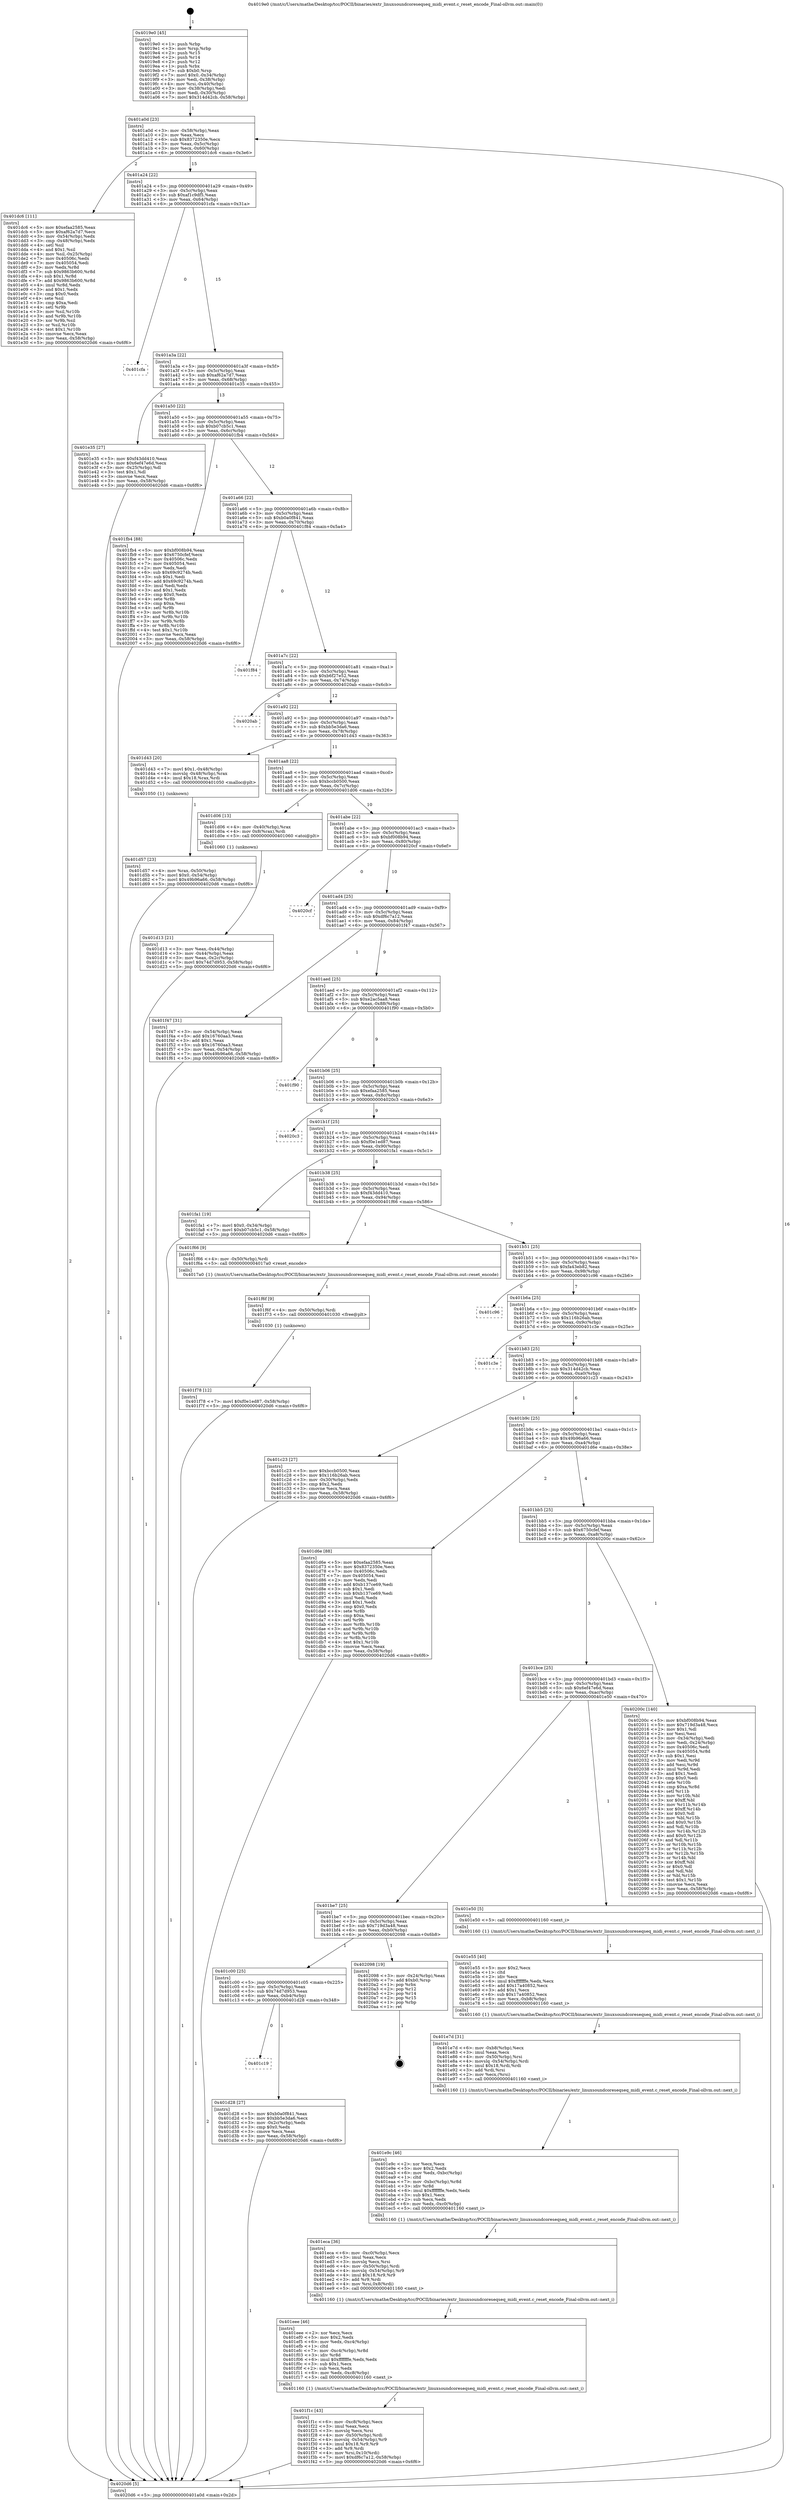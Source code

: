 digraph "0x4019e0" {
  label = "0x4019e0 (/mnt/c/Users/mathe/Desktop/tcc/POCII/binaries/extr_linuxsoundcoreseqseq_midi_event.c_reset_encode_Final-ollvm.out::main(0))"
  labelloc = "t"
  node[shape=record]

  Entry [label="",width=0.3,height=0.3,shape=circle,fillcolor=black,style=filled]
  "0x401a0d" [label="{
     0x401a0d [23]\l
     | [instrs]\l
     &nbsp;&nbsp;0x401a0d \<+3\>: mov -0x58(%rbp),%eax\l
     &nbsp;&nbsp;0x401a10 \<+2\>: mov %eax,%ecx\l
     &nbsp;&nbsp;0x401a12 \<+6\>: sub $0x8372350e,%ecx\l
     &nbsp;&nbsp;0x401a18 \<+3\>: mov %eax,-0x5c(%rbp)\l
     &nbsp;&nbsp;0x401a1b \<+3\>: mov %ecx,-0x60(%rbp)\l
     &nbsp;&nbsp;0x401a1e \<+6\>: je 0000000000401dc6 \<main+0x3e6\>\l
  }"]
  "0x401dc6" [label="{
     0x401dc6 [111]\l
     | [instrs]\l
     &nbsp;&nbsp;0x401dc6 \<+5\>: mov $0xefaa2585,%eax\l
     &nbsp;&nbsp;0x401dcb \<+5\>: mov $0xaf62a7d7,%ecx\l
     &nbsp;&nbsp;0x401dd0 \<+3\>: mov -0x54(%rbp),%edx\l
     &nbsp;&nbsp;0x401dd3 \<+3\>: cmp -0x48(%rbp),%edx\l
     &nbsp;&nbsp;0x401dd6 \<+4\>: setl %sil\l
     &nbsp;&nbsp;0x401dda \<+4\>: and $0x1,%sil\l
     &nbsp;&nbsp;0x401dde \<+4\>: mov %sil,-0x25(%rbp)\l
     &nbsp;&nbsp;0x401de2 \<+7\>: mov 0x40506c,%edx\l
     &nbsp;&nbsp;0x401de9 \<+7\>: mov 0x405054,%edi\l
     &nbsp;&nbsp;0x401df0 \<+3\>: mov %edx,%r8d\l
     &nbsp;&nbsp;0x401df3 \<+7\>: sub $0x9863b600,%r8d\l
     &nbsp;&nbsp;0x401dfa \<+4\>: sub $0x1,%r8d\l
     &nbsp;&nbsp;0x401dfe \<+7\>: add $0x9863b600,%r8d\l
     &nbsp;&nbsp;0x401e05 \<+4\>: imul %r8d,%edx\l
     &nbsp;&nbsp;0x401e09 \<+3\>: and $0x1,%edx\l
     &nbsp;&nbsp;0x401e0c \<+3\>: cmp $0x0,%edx\l
     &nbsp;&nbsp;0x401e0f \<+4\>: sete %sil\l
     &nbsp;&nbsp;0x401e13 \<+3\>: cmp $0xa,%edi\l
     &nbsp;&nbsp;0x401e16 \<+4\>: setl %r9b\l
     &nbsp;&nbsp;0x401e1a \<+3\>: mov %sil,%r10b\l
     &nbsp;&nbsp;0x401e1d \<+3\>: and %r9b,%r10b\l
     &nbsp;&nbsp;0x401e20 \<+3\>: xor %r9b,%sil\l
     &nbsp;&nbsp;0x401e23 \<+3\>: or %sil,%r10b\l
     &nbsp;&nbsp;0x401e26 \<+4\>: test $0x1,%r10b\l
     &nbsp;&nbsp;0x401e2a \<+3\>: cmovne %ecx,%eax\l
     &nbsp;&nbsp;0x401e2d \<+3\>: mov %eax,-0x58(%rbp)\l
     &nbsp;&nbsp;0x401e30 \<+5\>: jmp 00000000004020d6 \<main+0x6f6\>\l
  }"]
  "0x401a24" [label="{
     0x401a24 [22]\l
     | [instrs]\l
     &nbsp;&nbsp;0x401a24 \<+5\>: jmp 0000000000401a29 \<main+0x49\>\l
     &nbsp;&nbsp;0x401a29 \<+3\>: mov -0x5c(%rbp),%eax\l
     &nbsp;&nbsp;0x401a2c \<+5\>: sub $0xaf1c9df5,%eax\l
     &nbsp;&nbsp;0x401a31 \<+3\>: mov %eax,-0x64(%rbp)\l
     &nbsp;&nbsp;0x401a34 \<+6\>: je 0000000000401cfa \<main+0x31a\>\l
  }"]
  Exit [label="",width=0.3,height=0.3,shape=circle,fillcolor=black,style=filled,peripheries=2]
  "0x401cfa" [label="{
     0x401cfa\l
  }", style=dashed]
  "0x401a3a" [label="{
     0x401a3a [22]\l
     | [instrs]\l
     &nbsp;&nbsp;0x401a3a \<+5\>: jmp 0000000000401a3f \<main+0x5f\>\l
     &nbsp;&nbsp;0x401a3f \<+3\>: mov -0x5c(%rbp),%eax\l
     &nbsp;&nbsp;0x401a42 \<+5\>: sub $0xaf62a7d7,%eax\l
     &nbsp;&nbsp;0x401a47 \<+3\>: mov %eax,-0x68(%rbp)\l
     &nbsp;&nbsp;0x401a4a \<+6\>: je 0000000000401e35 \<main+0x455\>\l
  }"]
  "0x401f78" [label="{
     0x401f78 [12]\l
     | [instrs]\l
     &nbsp;&nbsp;0x401f78 \<+7\>: movl $0xf0e1ed87,-0x58(%rbp)\l
     &nbsp;&nbsp;0x401f7f \<+5\>: jmp 00000000004020d6 \<main+0x6f6\>\l
  }"]
  "0x401e35" [label="{
     0x401e35 [27]\l
     | [instrs]\l
     &nbsp;&nbsp;0x401e35 \<+5\>: mov $0xf43dd410,%eax\l
     &nbsp;&nbsp;0x401e3a \<+5\>: mov $0x6ef47e6d,%ecx\l
     &nbsp;&nbsp;0x401e3f \<+3\>: mov -0x25(%rbp),%dl\l
     &nbsp;&nbsp;0x401e42 \<+3\>: test $0x1,%dl\l
     &nbsp;&nbsp;0x401e45 \<+3\>: cmovne %ecx,%eax\l
     &nbsp;&nbsp;0x401e48 \<+3\>: mov %eax,-0x58(%rbp)\l
     &nbsp;&nbsp;0x401e4b \<+5\>: jmp 00000000004020d6 \<main+0x6f6\>\l
  }"]
  "0x401a50" [label="{
     0x401a50 [22]\l
     | [instrs]\l
     &nbsp;&nbsp;0x401a50 \<+5\>: jmp 0000000000401a55 \<main+0x75\>\l
     &nbsp;&nbsp;0x401a55 \<+3\>: mov -0x5c(%rbp),%eax\l
     &nbsp;&nbsp;0x401a58 \<+5\>: sub $0xb07cb5c1,%eax\l
     &nbsp;&nbsp;0x401a5d \<+3\>: mov %eax,-0x6c(%rbp)\l
     &nbsp;&nbsp;0x401a60 \<+6\>: je 0000000000401fb4 \<main+0x5d4\>\l
  }"]
  "0x401f6f" [label="{
     0x401f6f [9]\l
     | [instrs]\l
     &nbsp;&nbsp;0x401f6f \<+4\>: mov -0x50(%rbp),%rdi\l
     &nbsp;&nbsp;0x401f73 \<+5\>: call 0000000000401030 \<free@plt\>\l
     | [calls]\l
     &nbsp;&nbsp;0x401030 \{1\} (unknown)\l
  }"]
  "0x401fb4" [label="{
     0x401fb4 [88]\l
     | [instrs]\l
     &nbsp;&nbsp;0x401fb4 \<+5\>: mov $0xbf008b94,%eax\l
     &nbsp;&nbsp;0x401fb9 \<+5\>: mov $0x6750cfef,%ecx\l
     &nbsp;&nbsp;0x401fbe \<+7\>: mov 0x40506c,%edx\l
     &nbsp;&nbsp;0x401fc5 \<+7\>: mov 0x405054,%esi\l
     &nbsp;&nbsp;0x401fcc \<+2\>: mov %edx,%edi\l
     &nbsp;&nbsp;0x401fce \<+6\>: sub $0x69c9274b,%edi\l
     &nbsp;&nbsp;0x401fd4 \<+3\>: sub $0x1,%edi\l
     &nbsp;&nbsp;0x401fd7 \<+6\>: add $0x69c9274b,%edi\l
     &nbsp;&nbsp;0x401fdd \<+3\>: imul %edi,%edx\l
     &nbsp;&nbsp;0x401fe0 \<+3\>: and $0x1,%edx\l
     &nbsp;&nbsp;0x401fe3 \<+3\>: cmp $0x0,%edx\l
     &nbsp;&nbsp;0x401fe6 \<+4\>: sete %r8b\l
     &nbsp;&nbsp;0x401fea \<+3\>: cmp $0xa,%esi\l
     &nbsp;&nbsp;0x401fed \<+4\>: setl %r9b\l
     &nbsp;&nbsp;0x401ff1 \<+3\>: mov %r8b,%r10b\l
     &nbsp;&nbsp;0x401ff4 \<+3\>: and %r9b,%r10b\l
     &nbsp;&nbsp;0x401ff7 \<+3\>: xor %r9b,%r8b\l
     &nbsp;&nbsp;0x401ffa \<+3\>: or %r8b,%r10b\l
     &nbsp;&nbsp;0x401ffd \<+4\>: test $0x1,%r10b\l
     &nbsp;&nbsp;0x402001 \<+3\>: cmovne %ecx,%eax\l
     &nbsp;&nbsp;0x402004 \<+3\>: mov %eax,-0x58(%rbp)\l
     &nbsp;&nbsp;0x402007 \<+5\>: jmp 00000000004020d6 \<main+0x6f6\>\l
  }"]
  "0x401a66" [label="{
     0x401a66 [22]\l
     | [instrs]\l
     &nbsp;&nbsp;0x401a66 \<+5\>: jmp 0000000000401a6b \<main+0x8b\>\l
     &nbsp;&nbsp;0x401a6b \<+3\>: mov -0x5c(%rbp),%eax\l
     &nbsp;&nbsp;0x401a6e \<+5\>: sub $0xb0a0f841,%eax\l
     &nbsp;&nbsp;0x401a73 \<+3\>: mov %eax,-0x70(%rbp)\l
     &nbsp;&nbsp;0x401a76 \<+6\>: je 0000000000401f84 \<main+0x5a4\>\l
  }"]
  "0x401f1c" [label="{
     0x401f1c [43]\l
     | [instrs]\l
     &nbsp;&nbsp;0x401f1c \<+6\>: mov -0xc8(%rbp),%ecx\l
     &nbsp;&nbsp;0x401f22 \<+3\>: imul %eax,%ecx\l
     &nbsp;&nbsp;0x401f25 \<+3\>: movslq %ecx,%rsi\l
     &nbsp;&nbsp;0x401f28 \<+4\>: mov -0x50(%rbp),%rdi\l
     &nbsp;&nbsp;0x401f2c \<+4\>: movslq -0x54(%rbp),%r9\l
     &nbsp;&nbsp;0x401f30 \<+4\>: imul $0x18,%r9,%r9\l
     &nbsp;&nbsp;0x401f34 \<+3\>: add %r9,%rdi\l
     &nbsp;&nbsp;0x401f37 \<+4\>: mov %rsi,0x10(%rdi)\l
     &nbsp;&nbsp;0x401f3b \<+7\>: movl $0xdf6c7a12,-0x58(%rbp)\l
     &nbsp;&nbsp;0x401f42 \<+5\>: jmp 00000000004020d6 \<main+0x6f6\>\l
  }"]
  "0x401f84" [label="{
     0x401f84\l
  }", style=dashed]
  "0x401a7c" [label="{
     0x401a7c [22]\l
     | [instrs]\l
     &nbsp;&nbsp;0x401a7c \<+5\>: jmp 0000000000401a81 \<main+0xa1\>\l
     &nbsp;&nbsp;0x401a81 \<+3\>: mov -0x5c(%rbp),%eax\l
     &nbsp;&nbsp;0x401a84 \<+5\>: sub $0xb6f27e52,%eax\l
     &nbsp;&nbsp;0x401a89 \<+3\>: mov %eax,-0x74(%rbp)\l
     &nbsp;&nbsp;0x401a8c \<+6\>: je 00000000004020ab \<main+0x6cb\>\l
  }"]
  "0x401eee" [label="{
     0x401eee [46]\l
     | [instrs]\l
     &nbsp;&nbsp;0x401eee \<+2\>: xor %ecx,%ecx\l
     &nbsp;&nbsp;0x401ef0 \<+5\>: mov $0x2,%edx\l
     &nbsp;&nbsp;0x401ef5 \<+6\>: mov %edx,-0xc4(%rbp)\l
     &nbsp;&nbsp;0x401efb \<+1\>: cltd\l
     &nbsp;&nbsp;0x401efc \<+7\>: mov -0xc4(%rbp),%r8d\l
     &nbsp;&nbsp;0x401f03 \<+3\>: idiv %r8d\l
     &nbsp;&nbsp;0x401f06 \<+6\>: imul $0xfffffffe,%edx,%edx\l
     &nbsp;&nbsp;0x401f0c \<+3\>: sub $0x1,%ecx\l
     &nbsp;&nbsp;0x401f0f \<+2\>: sub %ecx,%edx\l
     &nbsp;&nbsp;0x401f11 \<+6\>: mov %edx,-0xc8(%rbp)\l
     &nbsp;&nbsp;0x401f17 \<+5\>: call 0000000000401160 \<next_i\>\l
     | [calls]\l
     &nbsp;&nbsp;0x401160 \{1\} (/mnt/c/Users/mathe/Desktop/tcc/POCII/binaries/extr_linuxsoundcoreseqseq_midi_event.c_reset_encode_Final-ollvm.out::next_i)\l
  }"]
  "0x4020ab" [label="{
     0x4020ab\l
  }", style=dashed]
  "0x401a92" [label="{
     0x401a92 [22]\l
     | [instrs]\l
     &nbsp;&nbsp;0x401a92 \<+5\>: jmp 0000000000401a97 \<main+0xb7\>\l
     &nbsp;&nbsp;0x401a97 \<+3\>: mov -0x5c(%rbp),%eax\l
     &nbsp;&nbsp;0x401a9a \<+5\>: sub $0xbb5e3da6,%eax\l
     &nbsp;&nbsp;0x401a9f \<+3\>: mov %eax,-0x78(%rbp)\l
     &nbsp;&nbsp;0x401aa2 \<+6\>: je 0000000000401d43 \<main+0x363\>\l
  }"]
  "0x401eca" [label="{
     0x401eca [36]\l
     | [instrs]\l
     &nbsp;&nbsp;0x401eca \<+6\>: mov -0xc0(%rbp),%ecx\l
     &nbsp;&nbsp;0x401ed0 \<+3\>: imul %eax,%ecx\l
     &nbsp;&nbsp;0x401ed3 \<+3\>: movslq %ecx,%rsi\l
     &nbsp;&nbsp;0x401ed6 \<+4\>: mov -0x50(%rbp),%rdi\l
     &nbsp;&nbsp;0x401eda \<+4\>: movslq -0x54(%rbp),%r9\l
     &nbsp;&nbsp;0x401ede \<+4\>: imul $0x18,%r9,%r9\l
     &nbsp;&nbsp;0x401ee2 \<+3\>: add %r9,%rdi\l
     &nbsp;&nbsp;0x401ee5 \<+4\>: mov %rsi,0x8(%rdi)\l
     &nbsp;&nbsp;0x401ee9 \<+5\>: call 0000000000401160 \<next_i\>\l
     | [calls]\l
     &nbsp;&nbsp;0x401160 \{1\} (/mnt/c/Users/mathe/Desktop/tcc/POCII/binaries/extr_linuxsoundcoreseqseq_midi_event.c_reset_encode_Final-ollvm.out::next_i)\l
  }"]
  "0x401d43" [label="{
     0x401d43 [20]\l
     | [instrs]\l
     &nbsp;&nbsp;0x401d43 \<+7\>: movl $0x1,-0x48(%rbp)\l
     &nbsp;&nbsp;0x401d4a \<+4\>: movslq -0x48(%rbp),%rax\l
     &nbsp;&nbsp;0x401d4e \<+4\>: imul $0x18,%rax,%rdi\l
     &nbsp;&nbsp;0x401d52 \<+5\>: call 0000000000401050 \<malloc@plt\>\l
     | [calls]\l
     &nbsp;&nbsp;0x401050 \{1\} (unknown)\l
  }"]
  "0x401aa8" [label="{
     0x401aa8 [22]\l
     | [instrs]\l
     &nbsp;&nbsp;0x401aa8 \<+5\>: jmp 0000000000401aad \<main+0xcd\>\l
     &nbsp;&nbsp;0x401aad \<+3\>: mov -0x5c(%rbp),%eax\l
     &nbsp;&nbsp;0x401ab0 \<+5\>: sub $0xbccb0500,%eax\l
     &nbsp;&nbsp;0x401ab5 \<+3\>: mov %eax,-0x7c(%rbp)\l
     &nbsp;&nbsp;0x401ab8 \<+6\>: je 0000000000401d06 \<main+0x326\>\l
  }"]
  "0x401e9c" [label="{
     0x401e9c [46]\l
     | [instrs]\l
     &nbsp;&nbsp;0x401e9c \<+2\>: xor %ecx,%ecx\l
     &nbsp;&nbsp;0x401e9e \<+5\>: mov $0x2,%edx\l
     &nbsp;&nbsp;0x401ea3 \<+6\>: mov %edx,-0xbc(%rbp)\l
     &nbsp;&nbsp;0x401ea9 \<+1\>: cltd\l
     &nbsp;&nbsp;0x401eaa \<+7\>: mov -0xbc(%rbp),%r8d\l
     &nbsp;&nbsp;0x401eb1 \<+3\>: idiv %r8d\l
     &nbsp;&nbsp;0x401eb4 \<+6\>: imul $0xfffffffe,%edx,%edx\l
     &nbsp;&nbsp;0x401eba \<+3\>: sub $0x1,%ecx\l
     &nbsp;&nbsp;0x401ebd \<+2\>: sub %ecx,%edx\l
     &nbsp;&nbsp;0x401ebf \<+6\>: mov %edx,-0xc0(%rbp)\l
     &nbsp;&nbsp;0x401ec5 \<+5\>: call 0000000000401160 \<next_i\>\l
     | [calls]\l
     &nbsp;&nbsp;0x401160 \{1\} (/mnt/c/Users/mathe/Desktop/tcc/POCII/binaries/extr_linuxsoundcoreseqseq_midi_event.c_reset_encode_Final-ollvm.out::next_i)\l
  }"]
  "0x401d06" [label="{
     0x401d06 [13]\l
     | [instrs]\l
     &nbsp;&nbsp;0x401d06 \<+4\>: mov -0x40(%rbp),%rax\l
     &nbsp;&nbsp;0x401d0a \<+4\>: mov 0x8(%rax),%rdi\l
     &nbsp;&nbsp;0x401d0e \<+5\>: call 0000000000401060 \<atoi@plt\>\l
     | [calls]\l
     &nbsp;&nbsp;0x401060 \{1\} (unknown)\l
  }"]
  "0x401abe" [label="{
     0x401abe [22]\l
     | [instrs]\l
     &nbsp;&nbsp;0x401abe \<+5\>: jmp 0000000000401ac3 \<main+0xe3\>\l
     &nbsp;&nbsp;0x401ac3 \<+3\>: mov -0x5c(%rbp),%eax\l
     &nbsp;&nbsp;0x401ac6 \<+5\>: sub $0xbf008b94,%eax\l
     &nbsp;&nbsp;0x401acb \<+3\>: mov %eax,-0x80(%rbp)\l
     &nbsp;&nbsp;0x401ace \<+6\>: je 00000000004020cf \<main+0x6ef\>\l
  }"]
  "0x401e7d" [label="{
     0x401e7d [31]\l
     | [instrs]\l
     &nbsp;&nbsp;0x401e7d \<+6\>: mov -0xb8(%rbp),%ecx\l
     &nbsp;&nbsp;0x401e83 \<+3\>: imul %eax,%ecx\l
     &nbsp;&nbsp;0x401e86 \<+4\>: mov -0x50(%rbp),%rsi\l
     &nbsp;&nbsp;0x401e8a \<+4\>: movslq -0x54(%rbp),%rdi\l
     &nbsp;&nbsp;0x401e8e \<+4\>: imul $0x18,%rdi,%rdi\l
     &nbsp;&nbsp;0x401e92 \<+3\>: add %rdi,%rsi\l
     &nbsp;&nbsp;0x401e95 \<+2\>: mov %ecx,(%rsi)\l
     &nbsp;&nbsp;0x401e97 \<+5\>: call 0000000000401160 \<next_i\>\l
     | [calls]\l
     &nbsp;&nbsp;0x401160 \{1\} (/mnt/c/Users/mathe/Desktop/tcc/POCII/binaries/extr_linuxsoundcoreseqseq_midi_event.c_reset_encode_Final-ollvm.out::next_i)\l
  }"]
  "0x4020cf" [label="{
     0x4020cf\l
  }", style=dashed]
  "0x401ad4" [label="{
     0x401ad4 [25]\l
     | [instrs]\l
     &nbsp;&nbsp;0x401ad4 \<+5\>: jmp 0000000000401ad9 \<main+0xf9\>\l
     &nbsp;&nbsp;0x401ad9 \<+3\>: mov -0x5c(%rbp),%eax\l
     &nbsp;&nbsp;0x401adc \<+5\>: sub $0xdf6c7a12,%eax\l
     &nbsp;&nbsp;0x401ae1 \<+6\>: mov %eax,-0x84(%rbp)\l
     &nbsp;&nbsp;0x401ae7 \<+6\>: je 0000000000401f47 \<main+0x567\>\l
  }"]
  "0x401e55" [label="{
     0x401e55 [40]\l
     | [instrs]\l
     &nbsp;&nbsp;0x401e55 \<+5\>: mov $0x2,%ecx\l
     &nbsp;&nbsp;0x401e5a \<+1\>: cltd\l
     &nbsp;&nbsp;0x401e5b \<+2\>: idiv %ecx\l
     &nbsp;&nbsp;0x401e5d \<+6\>: imul $0xfffffffe,%edx,%ecx\l
     &nbsp;&nbsp;0x401e63 \<+6\>: add $0x17a40852,%ecx\l
     &nbsp;&nbsp;0x401e69 \<+3\>: add $0x1,%ecx\l
     &nbsp;&nbsp;0x401e6c \<+6\>: sub $0x17a40852,%ecx\l
     &nbsp;&nbsp;0x401e72 \<+6\>: mov %ecx,-0xb8(%rbp)\l
     &nbsp;&nbsp;0x401e78 \<+5\>: call 0000000000401160 \<next_i\>\l
     | [calls]\l
     &nbsp;&nbsp;0x401160 \{1\} (/mnt/c/Users/mathe/Desktop/tcc/POCII/binaries/extr_linuxsoundcoreseqseq_midi_event.c_reset_encode_Final-ollvm.out::next_i)\l
  }"]
  "0x401f47" [label="{
     0x401f47 [31]\l
     | [instrs]\l
     &nbsp;&nbsp;0x401f47 \<+3\>: mov -0x54(%rbp),%eax\l
     &nbsp;&nbsp;0x401f4a \<+5\>: add $0x16760aa3,%eax\l
     &nbsp;&nbsp;0x401f4f \<+3\>: add $0x1,%eax\l
     &nbsp;&nbsp;0x401f52 \<+5\>: sub $0x16760aa3,%eax\l
     &nbsp;&nbsp;0x401f57 \<+3\>: mov %eax,-0x54(%rbp)\l
     &nbsp;&nbsp;0x401f5a \<+7\>: movl $0x49b96a66,-0x58(%rbp)\l
     &nbsp;&nbsp;0x401f61 \<+5\>: jmp 00000000004020d6 \<main+0x6f6\>\l
  }"]
  "0x401aed" [label="{
     0x401aed [25]\l
     | [instrs]\l
     &nbsp;&nbsp;0x401aed \<+5\>: jmp 0000000000401af2 \<main+0x112\>\l
     &nbsp;&nbsp;0x401af2 \<+3\>: mov -0x5c(%rbp),%eax\l
     &nbsp;&nbsp;0x401af5 \<+5\>: sub $0xe2ac5aa8,%eax\l
     &nbsp;&nbsp;0x401afa \<+6\>: mov %eax,-0x88(%rbp)\l
     &nbsp;&nbsp;0x401b00 \<+6\>: je 0000000000401f90 \<main+0x5b0\>\l
  }"]
  "0x401d57" [label="{
     0x401d57 [23]\l
     | [instrs]\l
     &nbsp;&nbsp;0x401d57 \<+4\>: mov %rax,-0x50(%rbp)\l
     &nbsp;&nbsp;0x401d5b \<+7\>: movl $0x0,-0x54(%rbp)\l
     &nbsp;&nbsp;0x401d62 \<+7\>: movl $0x49b96a66,-0x58(%rbp)\l
     &nbsp;&nbsp;0x401d69 \<+5\>: jmp 00000000004020d6 \<main+0x6f6\>\l
  }"]
  "0x401f90" [label="{
     0x401f90\l
  }", style=dashed]
  "0x401b06" [label="{
     0x401b06 [25]\l
     | [instrs]\l
     &nbsp;&nbsp;0x401b06 \<+5\>: jmp 0000000000401b0b \<main+0x12b\>\l
     &nbsp;&nbsp;0x401b0b \<+3\>: mov -0x5c(%rbp),%eax\l
     &nbsp;&nbsp;0x401b0e \<+5\>: sub $0xefaa2585,%eax\l
     &nbsp;&nbsp;0x401b13 \<+6\>: mov %eax,-0x8c(%rbp)\l
     &nbsp;&nbsp;0x401b19 \<+6\>: je 00000000004020c3 \<main+0x6e3\>\l
  }"]
  "0x401c19" [label="{
     0x401c19\l
  }", style=dashed]
  "0x4020c3" [label="{
     0x4020c3\l
  }", style=dashed]
  "0x401b1f" [label="{
     0x401b1f [25]\l
     | [instrs]\l
     &nbsp;&nbsp;0x401b1f \<+5\>: jmp 0000000000401b24 \<main+0x144\>\l
     &nbsp;&nbsp;0x401b24 \<+3\>: mov -0x5c(%rbp),%eax\l
     &nbsp;&nbsp;0x401b27 \<+5\>: sub $0xf0e1ed87,%eax\l
     &nbsp;&nbsp;0x401b2c \<+6\>: mov %eax,-0x90(%rbp)\l
     &nbsp;&nbsp;0x401b32 \<+6\>: je 0000000000401fa1 \<main+0x5c1\>\l
  }"]
  "0x401d28" [label="{
     0x401d28 [27]\l
     | [instrs]\l
     &nbsp;&nbsp;0x401d28 \<+5\>: mov $0xb0a0f841,%eax\l
     &nbsp;&nbsp;0x401d2d \<+5\>: mov $0xbb5e3da6,%ecx\l
     &nbsp;&nbsp;0x401d32 \<+3\>: mov -0x2c(%rbp),%edx\l
     &nbsp;&nbsp;0x401d35 \<+3\>: cmp $0x0,%edx\l
     &nbsp;&nbsp;0x401d38 \<+3\>: cmove %ecx,%eax\l
     &nbsp;&nbsp;0x401d3b \<+3\>: mov %eax,-0x58(%rbp)\l
     &nbsp;&nbsp;0x401d3e \<+5\>: jmp 00000000004020d6 \<main+0x6f6\>\l
  }"]
  "0x401fa1" [label="{
     0x401fa1 [19]\l
     | [instrs]\l
     &nbsp;&nbsp;0x401fa1 \<+7\>: movl $0x0,-0x34(%rbp)\l
     &nbsp;&nbsp;0x401fa8 \<+7\>: movl $0xb07cb5c1,-0x58(%rbp)\l
     &nbsp;&nbsp;0x401faf \<+5\>: jmp 00000000004020d6 \<main+0x6f6\>\l
  }"]
  "0x401b38" [label="{
     0x401b38 [25]\l
     | [instrs]\l
     &nbsp;&nbsp;0x401b38 \<+5\>: jmp 0000000000401b3d \<main+0x15d\>\l
     &nbsp;&nbsp;0x401b3d \<+3\>: mov -0x5c(%rbp),%eax\l
     &nbsp;&nbsp;0x401b40 \<+5\>: sub $0xf43dd410,%eax\l
     &nbsp;&nbsp;0x401b45 \<+6\>: mov %eax,-0x94(%rbp)\l
     &nbsp;&nbsp;0x401b4b \<+6\>: je 0000000000401f66 \<main+0x586\>\l
  }"]
  "0x401c00" [label="{
     0x401c00 [25]\l
     | [instrs]\l
     &nbsp;&nbsp;0x401c00 \<+5\>: jmp 0000000000401c05 \<main+0x225\>\l
     &nbsp;&nbsp;0x401c05 \<+3\>: mov -0x5c(%rbp),%eax\l
     &nbsp;&nbsp;0x401c08 \<+5\>: sub $0x74d7d953,%eax\l
     &nbsp;&nbsp;0x401c0d \<+6\>: mov %eax,-0xb4(%rbp)\l
     &nbsp;&nbsp;0x401c13 \<+6\>: je 0000000000401d28 \<main+0x348\>\l
  }"]
  "0x401f66" [label="{
     0x401f66 [9]\l
     | [instrs]\l
     &nbsp;&nbsp;0x401f66 \<+4\>: mov -0x50(%rbp),%rdi\l
     &nbsp;&nbsp;0x401f6a \<+5\>: call 00000000004017a0 \<reset_encode\>\l
     | [calls]\l
     &nbsp;&nbsp;0x4017a0 \{1\} (/mnt/c/Users/mathe/Desktop/tcc/POCII/binaries/extr_linuxsoundcoreseqseq_midi_event.c_reset_encode_Final-ollvm.out::reset_encode)\l
  }"]
  "0x401b51" [label="{
     0x401b51 [25]\l
     | [instrs]\l
     &nbsp;&nbsp;0x401b51 \<+5\>: jmp 0000000000401b56 \<main+0x176\>\l
     &nbsp;&nbsp;0x401b56 \<+3\>: mov -0x5c(%rbp),%eax\l
     &nbsp;&nbsp;0x401b59 \<+5\>: sub $0xfa43eb82,%eax\l
     &nbsp;&nbsp;0x401b5e \<+6\>: mov %eax,-0x98(%rbp)\l
     &nbsp;&nbsp;0x401b64 \<+6\>: je 0000000000401c96 \<main+0x2b6\>\l
  }"]
  "0x402098" [label="{
     0x402098 [19]\l
     | [instrs]\l
     &nbsp;&nbsp;0x402098 \<+3\>: mov -0x24(%rbp),%eax\l
     &nbsp;&nbsp;0x40209b \<+7\>: add $0xb0,%rsp\l
     &nbsp;&nbsp;0x4020a2 \<+1\>: pop %rbx\l
     &nbsp;&nbsp;0x4020a3 \<+2\>: pop %r12\l
     &nbsp;&nbsp;0x4020a5 \<+2\>: pop %r14\l
     &nbsp;&nbsp;0x4020a7 \<+2\>: pop %r15\l
     &nbsp;&nbsp;0x4020a9 \<+1\>: pop %rbp\l
     &nbsp;&nbsp;0x4020aa \<+1\>: ret\l
  }"]
  "0x401c96" [label="{
     0x401c96\l
  }", style=dashed]
  "0x401b6a" [label="{
     0x401b6a [25]\l
     | [instrs]\l
     &nbsp;&nbsp;0x401b6a \<+5\>: jmp 0000000000401b6f \<main+0x18f\>\l
     &nbsp;&nbsp;0x401b6f \<+3\>: mov -0x5c(%rbp),%eax\l
     &nbsp;&nbsp;0x401b72 \<+5\>: sub $0x116b26ab,%eax\l
     &nbsp;&nbsp;0x401b77 \<+6\>: mov %eax,-0x9c(%rbp)\l
     &nbsp;&nbsp;0x401b7d \<+6\>: je 0000000000401c3e \<main+0x25e\>\l
  }"]
  "0x401be7" [label="{
     0x401be7 [25]\l
     | [instrs]\l
     &nbsp;&nbsp;0x401be7 \<+5\>: jmp 0000000000401bec \<main+0x20c\>\l
     &nbsp;&nbsp;0x401bec \<+3\>: mov -0x5c(%rbp),%eax\l
     &nbsp;&nbsp;0x401bef \<+5\>: sub $0x719d3a48,%eax\l
     &nbsp;&nbsp;0x401bf4 \<+6\>: mov %eax,-0xb0(%rbp)\l
     &nbsp;&nbsp;0x401bfa \<+6\>: je 0000000000402098 \<main+0x6b8\>\l
  }"]
  "0x401c3e" [label="{
     0x401c3e\l
  }", style=dashed]
  "0x401b83" [label="{
     0x401b83 [25]\l
     | [instrs]\l
     &nbsp;&nbsp;0x401b83 \<+5\>: jmp 0000000000401b88 \<main+0x1a8\>\l
     &nbsp;&nbsp;0x401b88 \<+3\>: mov -0x5c(%rbp),%eax\l
     &nbsp;&nbsp;0x401b8b \<+5\>: sub $0x314d42cb,%eax\l
     &nbsp;&nbsp;0x401b90 \<+6\>: mov %eax,-0xa0(%rbp)\l
     &nbsp;&nbsp;0x401b96 \<+6\>: je 0000000000401c23 \<main+0x243\>\l
  }"]
  "0x401e50" [label="{
     0x401e50 [5]\l
     | [instrs]\l
     &nbsp;&nbsp;0x401e50 \<+5\>: call 0000000000401160 \<next_i\>\l
     | [calls]\l
     &nbsp;&nbsp;0x401160 \{1\} (/mnt/c/Users/mathe/Desktop/tcc/POCII/binaries/extr_linuxsoundcoreseqseq_midi_event.c_reset_encode_Final-ollvm.out::next_i)\l
  }"]
  "0x401c23" [label="{
     0x401c23 [27]\l
     | [instrs]\l
     &nbsp;&nbsp;0x401c23 \<+5\>: mov $0xbccb0500,%eax\l
     &nbsp;&nbsp;0x401c28 \<+5\>: mov $0x116b26ab,%ecx\l
     &nbsp;&nbsp;0x401c2d \<+3\>: mov -0x30(%rbp),%edx\l
     &nbsp;&nbsp;0x401c30 \<+3\>: cmp $0x2,%edx\l
     &nbsp;&nbsp;0x401c33 \<+3\>: cmovne %ecx,%eax\l
     &nbsp;&nbsp;0x401c36 \<+3\>: mov %eax,-0x58(%rbp)\l
     &nbsp;&nbsp;0x401c39 \<+5\>: jmp 00000000004020d6 \<main+0x6f6\>\l
  }"]
  "0x401b9c" [label="{
     0x401b9c [25]\l
     | [instrs]\l
     &nbsp;&nbsp;0x401b9c \<+5\>: jmp 0000000000401ba1 \<main+0x1c1\>\l
     &nbsp;&nbsp;0x401ba1 \<+3\>: mov -0x5c(%rbp),%eax\l
     &nbsp;&nbsp;0x401ba4 \<+5\>: sub $0x49b96a66,%eax\l
     &nbsp;&nbsp;0x401ba9 \<+6\>: mov %eax,-0xa4(%rbp)\l
     &nbsp;&nbsp;0x401baf \<+6\>: je 0000000000401d6e \<main+0x38e\>\l
  }"]
  "0x4020d6" [label="{
     0x4020d6 [5]\l
     | [instrs]\l
     &nbsp;&nbsp;0x4020d6 \<+5\>: jmp 0000000000401a0d \<main+0x2d\>\l
  }"]
  "0x4019e0" [label="{
     0x4019e0 [45]\l
     | [instrs]\l
     &nbsp;&nbsp;0x4019e0 \<+1\>: push %rbp\l
     &nbsp;&nbsp;0x4019e1 \<+3\>: mov %rsp,%rbp\l
     &nbsp;&nbsp;0x4019e4 \<+2\>: push %r15\l
     &nbsp;&nbsp;0x4019e6 \<+2\>: push %r14\l
     &nbsp;&nbsp;0x4019e8 \<+2\>: push %r12\l
     &nbsp;&nbsp;0x4019ea \<+1\>: push %rbx\l
     &nbsp;&nbsp;0x4019eb \<+7\>: sub $0xb0,%rsp\l
     &nbsp;&nbsp;0x4019f2 \<+7\>: movl $0x0,-0x34(%rbp)\l
     &nbsp;&nbsp;0x4019f9 \<+3\>: mov %edi,-0x38(%rbp)\l
     &nbsp;&nbsp;0x4019fc \<+4\>: mov %rsi,-0x40(%rbp)\l
     &nbsp;&nbsp;0x401a00 \<+3\>: mov -0x38(%rbp),%edi\l
     &nbsp;&nbsp;0x401a03 \<+3\>: mov %edi,-0x30(%rbp)\l
     &nbsp;&nbsp;0x401a06 \<+7\>: movl $0x314d42cb,-0x58(%rbp)\l
  }"]
  "0x401d13" [label="{
     0x401d13 [21]\l
     | [instrs]\l
     &nbsp;&nbsp;0x401d13 \<+3\>: mov %eax,-0x44(%rbp)\l
     &nbsp;&nbsp;0x401d16 \<+3\>: mov -0x44(%rbp),%eax\l
     &nbsp;&nbsp;0x401d19 \<+3\>: mov %eax,-0x2c(%rbp)\l
     &nbsp;&nbsp;0x401d1c \<+7\>: movl $0x74d7d953,-0x58(%rbp)\l
     &nbsp;&nbsp;0x401d23 \<+5\>: jmp 00000000004020d6 \<main+0x6f6\>\l
  }"]
  "0x401bce" [label="{
     0x401bce [25]\l
     | [instrs]\l
     &nbsp;&nbsp;0x401bce \<+5\>: jmp 0000000000401bd3 \<main+0x1f3\>\l
     &nbsp;&nbsp;0x401bd3 \<+3\>: mov -0x5c(%rbp),%eax\l
     &nbsp;&nbsp;0x401bd6 \<+5\>: sub $0x6ef47e6d,%eax\l
     &nbsp;&nbsp;0x401bdb \<+6\>: mov %eax,-0xac(%rbp)\l
     &nbsp;&nbsp;0x401be1 \<+6\>: je 0000000000401e50 \<main+0x470\>\l
  }"]
  "0x401d6e" [label="{
     0x401d6e [88]\l
     | [instrs]\l
     &nbsp;&nbsp;0x401d6e \<+5\>: mov $0xefaa2585,%eax\l
     &nbsp;&nbsp;0x401d73 \<+5\>: mov $0x8372350e,%ecx\l
     &nbsp;&nbsp;0x401d78 \<+7\>: mov 0x40506c,%edx\l
     &nbsp;&nbsp;0x401d7f \<+7\>: mov 0x405054,%esi\l
     &nbsp;&nbsp;0x401d86 \<+2\>: mov %edx,%edi\l
     &nbsp;&nbsp;0x401d88 \<+6\>: add $0xb137ce69,%edi\l
     &nbsp;&nbsp;0x401d8e \<+3\>: sub $0x1,%edi\l
     &nbsp;&nbsp;0x401d91 \<+6\>: sub $0xb137ce69,%edi\l
     &nbsp;&nbsp;0x401d97 \<+3\>: imul %edi,%edx\l
     &nbsp;&nbsp;0x401d9a \<+3\>: and $0x1,%edx\l
     &nbsp;&nbsp;0x401d9d \<+3\>: cmp $0x0,%edx\l
     &nbsp;&nbsp;0x401da0 \<+4\>: sete %r8b\l
     &nbsp;&nbsp;0x401da4 \<+3\>: cmp $0xa,%esi\l
     &nbsp;&nbsp;0x401da7 \<+4\>: setl %r9b\l
     &nbsp;&nbsp;0x401dab \<+3\>: mov %r8b,%r10b\l
     &nbsp;&nbsp;0x401dae \<+3\>: and %r9b,%r10b\l
     &nbsp;&nbsp;0x401db1 \<+3\>: xor %r9b,%r8b\l
     &nbsp;&nbsp;0x401db4 \<+3\>: or %r8b,%r10b\l
     &nbsp;&nbsp;0x401db7 \<+4\>: test $0x1,%r10b\l
     &nbsp;&nbsp;0x401dbb \<+3\>: cmovne %ecx,%eax\l
     &nbsp;&nbsp;0x401dbe \<+3\>: mov %eax,-0x58(%rbp)\l
     &nbsp;&nbsp;0x401dc1 \<+5\>: jmp 00000000004020d6 \<main+0x6f6\>\l
  }"]
  "0x401bb5" [label="{
     0x401bb5 [25]\l
     | [instrs]\l
     &nbsp;&nbsp;0x401bb5 \<+5\>: jmp 0000000000401bba \<main+0x1da\>\l
     &nbsp;&nbsp;0x401bba \<+3\>: mov -0x5c(%rbp),%eax\l
     &nbsp;&nbsp;0x401bbd \<+5\>: sub $0x6750cfef,%eax\l
     &nbsp;&nbsp;0x401bc2 \<+6\>: mov %eax,-0xa8(%rbp)\l
     &nbsp;&nbsp;0x401bc8 \<+6\>: je 000000000040200c \<main+0x62c\>\l
  }"]
  "0x40200c" [label="{
     0x40200c [140]\l
     | [instrs]\l
     &nbsp;&nbsp;0x40200c \<+5\>: mov $0xbf008b94,%eax\l
     &nbsp;&nbsp;0x402011 \<+5\>: mov $0x719d3a48,%ecx\l
     &nbsp;&nbsp;0x402016 \<+2\>: mov $0x1,%dl\l
     &nbsp;&nbsp;0x402018 \<+2\>: xor %esi,%esi\l
     &nbsp;&nbsp;0x40201a \<+3\>: mov -0x34(%rbp),%edi\l
     &nbsp;&nbsp;0x40201d \<+3\>: mov %edi,-0x24(%rbp)\l
     &nbsp;&nbsp;0x402020 \<+7\>: mov 0x40506c,%edi\l
     &nbsp;&nbsp;0x402027 \<+8\>: mov 0x405054,%r8d\l
     &nbsp;&nbsp;0x40202f \<+3\>: sub $0x1,%esi\l
     &nbsp;&nbsp;0x402032 \<+3\>: mov %edi,%r9d\l
     &nbsp;&nbsp;0x402035 \<+3\>: add %esi,%r9d\l
     &nbsp;&nbsp;0x402038 \<+4\>: imul %r9d,%edi\l
     &nbsp;&nbsp;0x40203c \<+3\>: and $0x1,%edi\l
     &nbsp;&nbsp;0x40203f \<+3\>: cmp $0x0,%edi\l
     &nbsp;&nbsp;0x402042 \<+4\>: sete %r10b\l
     &nbsp;&nbsp;0x402046 \<+4\>: cmp $0xa,%r8d\l
     &nbsp;&nbsp;0x40204a \<+4\>: setl %r11b\l
     &nbsp;&nbsp;0x40204e \<+3\>: mov %r10b,%bl\l
     &nbsp;&nbsp;0x402051 \<+3\>: xor $0xff,%bl\l
     &nbsp;&nbsp;0x402054 \<+3\>: mov %r11b,%r14b\l
     &nbsp;&nbsp;0x402057 \<+4\>: xor $0xff,%r14b\l
     &nbsp;&nbsp;0x40205b \<+3\>: xor $0x0,%dl\l
     &nbsp;&nbsp;0x40205e \<+3\>: mov %bl,%r15b\l
     &nbsp;&nbsp;0x402061 \<+4\>: and $0x0,%r15b\l
     &nbsp;&nbsp;0x402065 \<+3\>: and %dl,%r10b\l
     &nbsp;&nbsp;0x402068 \<+3\>: mov %r14b,%r12b\l
     &nbsp;&nbsp;0x40206b \<+4\>: and $0x0,%r12b\l
     &nbsp;&nbsp;0x40206f \<+3\>: and %dl,%r11b\l
     &nbsp;&nbsp;0x402072 \<+3\>: or %r10b,%r15b\l
     &nbsp;&nbsp;0x402075 \<+3\>: or %r11b,%r12b\l
     &nbsp;&nbsp;0x402078 \<+3\>: xor %r12b,%r15b\l
     &nbsp;&nbsp;0x40207b \<+3\>: or %r14b,%bl\l
     &nbsp;&nbsp;0x40207e \<+3\>: xor $0xff,%bl\l
     &nbsp;&nbsp;0x402081 \<+3\>: or $0x0,%dl\l
     &nbsp;&nbsp;0x402084 \<+2\>: and %dl,%bl\l
     &nbsp;&nbsp;0x402086 \<+3\>: or %bl,%r15b\l
     &nbsp;&nbsp;0x402089 \<+4\>: test $0x1,%r15b\l
     &nbsp;&nbsp;0x40208d \<+3\>: cmovne %ecx,%eax\l
     &nbsp;&nbsp;0x402090 \<+3\>: mov %eax,-0x58(%rbp)\l
     &nbsp;&nbsp;0x402093 \<+5\>: jmp 00000000004020d6 \<main+0x6f6\>\l
  }"]
  Entry -> "0x4019e0" [label=" 1"]
  "0x401a0d" -> "0x401dc6" [label=" 2"]
  "0x401a0d" -> "0x401a24" [label=" 15"]
  "0x402098" -> Exit [label=" 1"]
  "0x401a24" -> "0x401cfa" [label=" 0"]
  "0x401a24" -> "0x401a3a" [label=" 15"]
  "0x40200c" -> "0x4020d6" [label=" 1"]
  "0x401a3a" -> "0x401e35" [label=" 2"]
  "0x401a3a" -> "0x401a50" [label=" 13"]
  "0x401fb4" -> "0x4020d6" [label=" 1"]
  "0x401a50" -> "0x401fb4" [label=" 1"]
  "0x401a50" -> "0x401a66" [label=" 12"]
  "0x401fa1" -> "0x4020d6" [label=" 1"]
  "0x401a66" -> "0x401f84" [label=" 0"]
  "0x401a66" -> "0x401a7c" [label=" 12"]
  "0x401f78" -> "0x4020d6" [label=" 1"]
  "0x401a7c" -> "0x4020ab" [label=" 0"]
  "0x401a7c" -> "0x401a92" [label=" 12"]
  "0x401f6f" -> "0x401f78" [label=" 1"]
  "0x401a92" -> "0x401d43" [label=" 1"]
  "0x401a92" -> "0x401aa8" [label=" 11"]
  "0x401f66" -> "0x401f6f" [label=" 1"]
  "0x401aa8" -> "0x401d06" [label=" 1"]
  "0x401aa8" -> "0x401abe" [label=" 10"]
  "0x401f47" -> "0x4020d6" [label=" 1"]
  "0x401abe" -> "0x4020cf" [label=" 0"]
  "0x401abe" -> "0x401ad4" [label=" 10"]
  "0x401f1c" -> "0x4020d6" [label=" 1"]
  "0x401ad4" -> "0x401f47" [label=" 1"]
  "0x401ad4" -> "0x401aed" [label=" 9"]
  "0x401eee" -> "0x401f1c" [label=" 1"]
  "0x401aed" -> "0x401f90" [label=" 0"]
  "0x401aed" -> "0x401b06" [label=" 9"]
  "0x401eca" -> "0x401eee" [label=" 1"]
  "0x401b06" -> "0x4020c3" [label=" 0"]
  "0x401b06" -> "0x401b1f" [label=" 9"]
  "0x401e9c" -> "0x401eca" [label=" 1"]
  "0x401b1f" -> "0x401fa1" [label=" 1"]
  "0x401b1f" -> "0x401b38" [label=" 8"]
  "0x401e7d" -> "0x401e9c" [label=" 1"]
  "0x401b38" -> "0x401f66" [label=" 1"]
  "0x401b38" -> "0x401b51" [label=" 7"]
  "0x401e50" -> "0x401e55" [label=" 1"]
  "0x401b51" -> "0x401c96" [label=" 0"]
  "0x401b51" -> "0x401b6a" [label=" 7"]
  "0x401e35" -> "0x4020d6" [label=" 2"]
  "0x401b6a" -> "0x401c3e" [label=" 0"]
  "0x401b6a" -> "0x401b83" [label=" 7"]
  "0x401d6e" -> "0x4020d6" [label=" 2"]
  "0x401b83" -> "0x401c23" [label=" 1"]
  "0x401b83" -> "0x401b9c" [label=" 6"]
  "0x401c23" -> "0x4020d6" [label=" 1"]
  "0x4019e0" -> "0x401a0d" [label=" 1"]
  "0x4020d6" -> "0x401a0d" [label=" 16"]
  "0x401d06" -> "0x401d13" [label=" 1"]
  "0x401d13" -> "0x4020d6" [label=" 1"]
  "0x401d57" -> "0x4020d6" [label=" 1"]
  "0x401b9c" -> "0x401d6e" [label=" 2"]
  "0x401b9c" -> "0x401bb5" [label=" 4"]
  "0x401d28" -> "0x4020d6" [label=" 1"]
  "0x401bb5" -> "0x40200c" [label=" 1"]
  "0x401bb5" -> "0x401bce" [label=" 3"]
  "0x401d43" -> "0x401d57" [label=" 1"]
  "0x401bce" -> "0x401e50" [label=" 1"]
  "0x401bce" -> "0x401be7" [label=" 2"]
  "0x401dc6" -> "0x4020d6" [label=" 2"]
  "0x401be7" -> "0x402098" [label=" 1"]
  "0x401be7" -> "0x401c00" [label=" 1"]
  "0x401e55" -> "0x401e7d" [label=" 1"]
  "0x401c00" -> "0x401d28" [label=" 1"]
  "0x401c00" -> "0x401c19" [label=" 0"]
}
